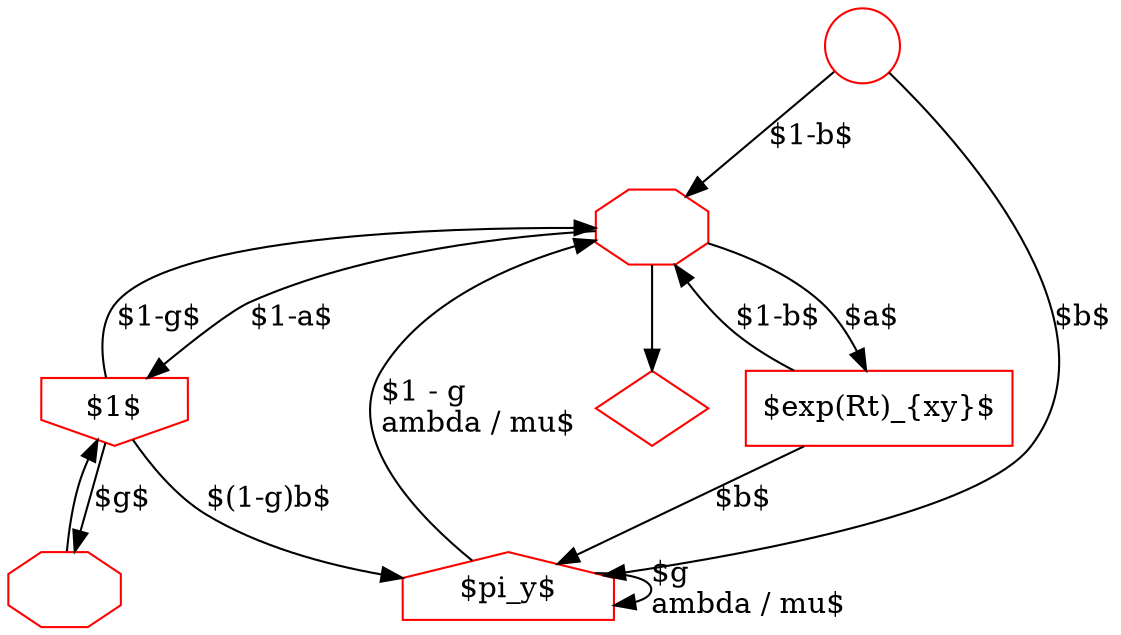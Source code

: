 digraph G {

    S [label="", shape=circle, color=red];
    E [label="", shape=diamond, color=red];

    W [label="", shape=octagon, color=red];
    X [label="", shape=octagon, color=red];

    I [label="$\pi_y$", shape=house, color=red];
    M [label="$\exp(Rt)_{xy}$", shape=rect, color=red];
    D [label="$1$", shape=invhouse, color=red];

S->I [label="$b$"];
S->W [label="$1-b$"];

M->I [label="$b$"];
M->W [label="$1-b$"];

D->I [label="$(1-g)b$"];
D->W [label="$1-g$"];
D->X [label="$g$"];

I->I [label="$g \lambda / \mu$"];
I->W [label="$1 - g \lambda / \mu$"];

W->E;
W->M [label="$a$"];
W->D [label="$1-a$"];

X->D;


}
